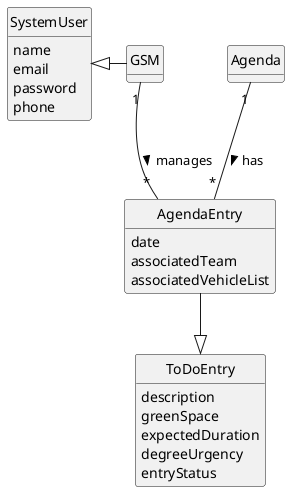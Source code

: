 @startuml
skinparam monochrome true
skinparam packageStyle rectangle
skinparam shadowing false



skinparam classAttributeIconSize 0

hide circle
hide methods


class SystemUser {
    name
    email
    password
    phone

}
class GSM {

}


class Agenda {
}

class AgendaEntry {
    date
    associatedTeam
    associatedVehicleList
}



class ToDoEntry{
    description
         greenSpace
         expectedDuration
         degreeUrgency
         entryStatus
}

Agenda "1" -- "*" AgendaEntry : has >
SystemUser <|- GSM
GSM "1" -- "*" AgendaEntry: manages >
AgendaEntry --|> ToDoEntry
@enduml